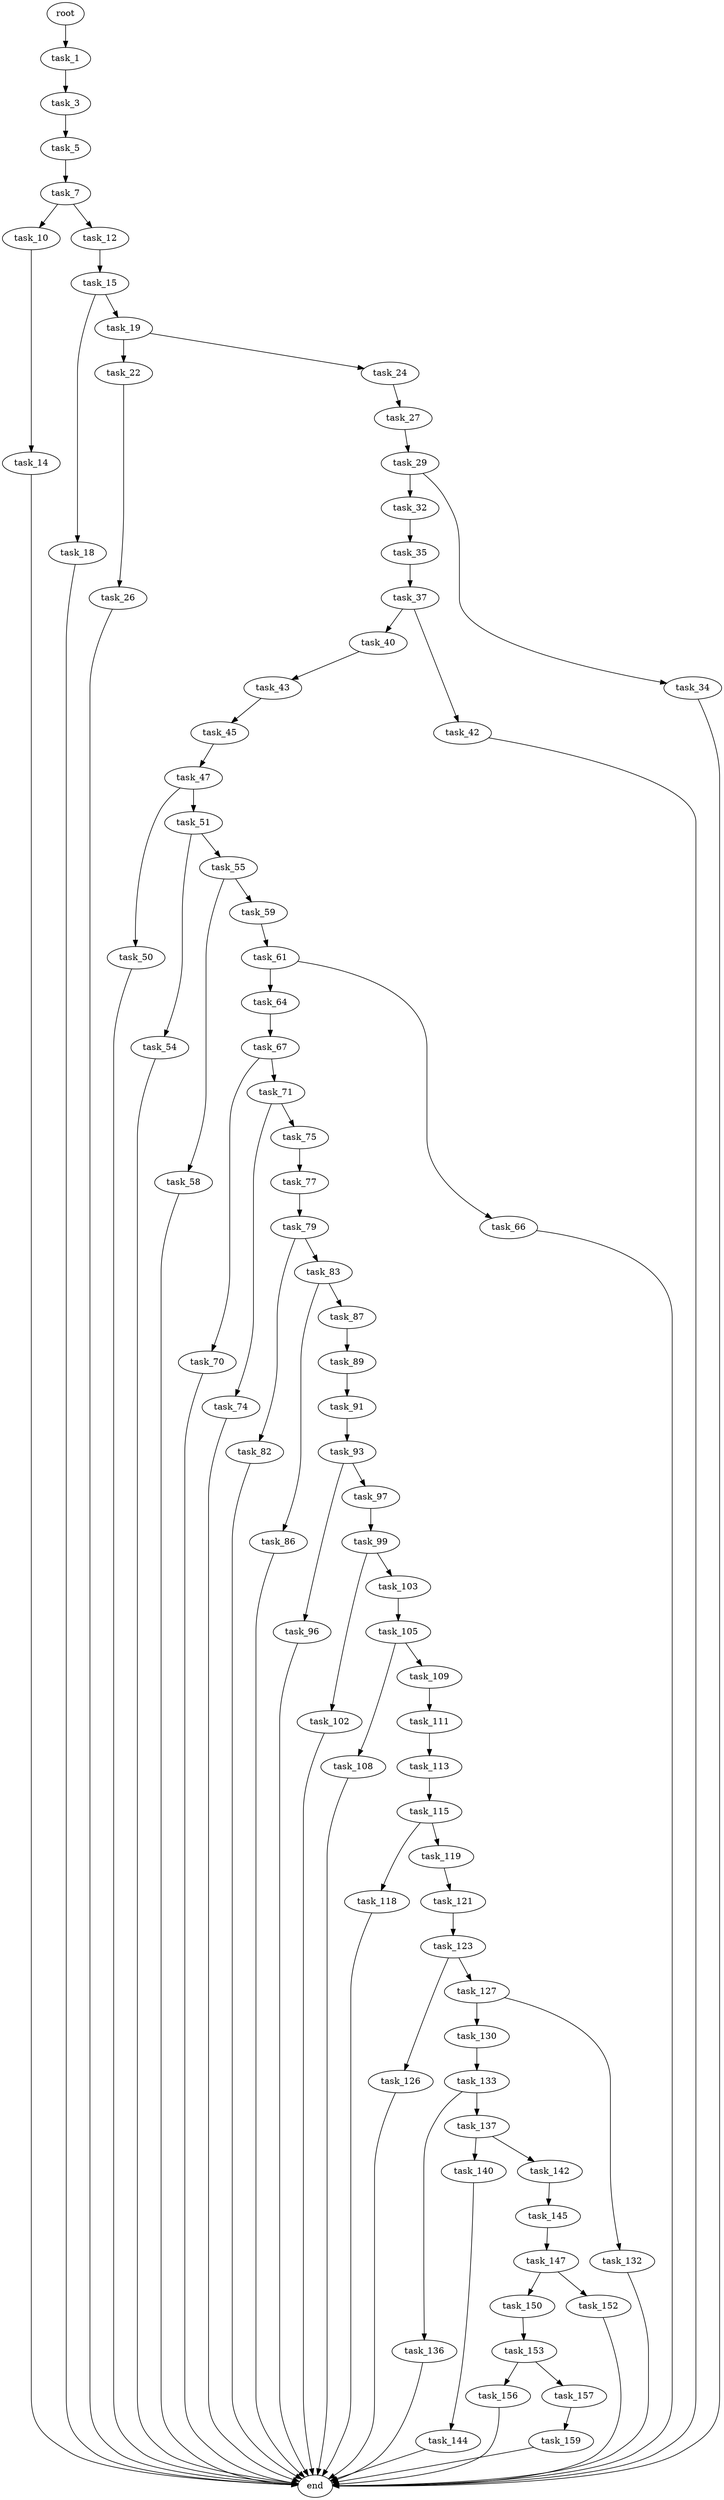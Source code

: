 digraph G {
  root [size="0.000000"];
  task_1 [size="9255218674.000000"];
  task_3 [size="54677659777.000000"];
  task_5 [size="8589934592.000000"];
  task_7 [size="113584088821.000000"];
  task_10 [size="29992190928.000000"];
  task_12 [size="405637670537.000000"];
  task_14 [size="68719476736.000000"];
  task_15 [size="134217728000.000000"];
  end [size="0.000000"];
  task_18 [size="121231894888.000000"];
  task_19 [size="112099457699.000000"];
  task_22 [size="3568718556.000000"];
  task_24 [size="31604262078.000000"];
  task_26 [size="3020702464.000000"];
  task_27 [size="28991029248.000000"];
  task_29 [size="28991029248.000000"];
  task_32 [size="28991029248.000000"];
  task_34 [size="16906720329.000000"];
  task_35 [size="782757789696.000000"];
  task_37 [size="21306708797.000000"];
  task_40 [size="129274038288.000000"];
  task_42 [size="192338154480.000000"];
  task_43 [size="134217728000.000000"];
  task_45 [size="28991029248.000000"];
  task_47 [size="16313979474.000000"];
  task_50 [size="549755813888.000000"];
  task_51 [size="71775033135.000000"];
  task_54 [size="2292827464.000000"];
  task_55 [size="988544528.000000"];
  task_58 [size="34531205097.000000"];
  task_59 [size="752732640685.000000"];
  task_61 [size="15926625840.000000"];
  task_64 [size="478899586945.000000"];
  task_66 [size="6699809810.000000"];
  task_67 [size="1073741824000.000000"];
  task_70 [size="1555746369.000000"];
  task_71 [size="642186262653.000000"];
  task_74 [size="28991029248.000000"];
  task_75 [size="257647575989.000000"];
  task_77 [size="7503863095.000000"];
  task_79 [size="184229677931.000000"];
  task_82 [size="549755813888.000000"];
  task_83 [size="27821332836.000000"];
  task_86 [size="134217728000.000000"];
  task_87 [size="14992313207.000000"];
  task_89 [size="38747045588.000000"];
  task_91 [size="368293445632.000000"];
  task_93 [size="8589934592.000000"];
  task_96 [size="51125022469.000000"];
  task_97 [size="193361886084.000000"];
  task_99 [size="782757789696.000000"];
  task_102 [size="6590836796.000000"];
  task_103 [size="134217728000.000000"];
  task_105 [size="549755813888.000000"];
  task_108 [size="8730963775.000000"];
  task_109 [size="28991029248.000000"];
  task_111 [size="27732409999.000000"];
  task_113 [size="368293445632.000000"];
  task_115 [size="11479408541.000000"];
  task_118 [size="21555627106.000000"];
  task_119 [size="379868266020.000000"];
  task_121 [size="507408755.000000"];
  task_123 [size="81411836558.000000"];
  task_126 [size="156564815424.000000"];
  task_127 [size="231928233984.000000"];
  task_130 [size="134217728000.000000"];
  task_132 [size="50958431366.000000"];
  task_133 [size="2256686748.000000"];
  task_136 [size="324013552148.000000"];
  task_137 [size="38950992353.000000"];
  task_140 [size="105867894675.000000"];
  task_142 [size="134217728000.000000"];
  task_144 [size="10056912219.000000"];
  task_145 [size="28991029248.000000"];
  task_147 [size="15552848878.000000"];
  task_150 [size="1073741824000.000000"];
  task_152 [size="8589934592.000000"];
  task_153 [size="134217728000.000000"];
  task_156 [size="549755813888.000000"];
  task_157 [size="153324453516.000000"];
  task_159 [size="13240070836.000000"];

  root -> task_1 [size="1.000000"];
  task_1 -> task_3 [size="209715200.000000"];
  task_3 -> task_5 [size="75497472.000000"];
  task_5 -> task_7 [size="33554432.000000"];
  task_7 -> task_10 [size="209715200.000000"];
  task_7 -> task_12 [size="209715200.000000"];
  task_10 -> task_14 [size="838860800.000000"];
  task_12 -> task_15 [size="411041792.000000"];
  task_14 -> end [size="1.000000"];
  task_15 -> task_18 [size="209715200.000000"];
  task_15 -> task_19 [size="209715200.000000"];
  task_18 -> end [size="1.000000"];
  task_19 -> task_22 [size="301989888.000000"];
  task_19 -> task_24 [size="301989888.000000"];
  task_22 -> task_26 [size="75497472.000000"];
  task_24 -> task_27 [size="536870912.000000"];
  task_26 -> end [size="1.000000"];
  task_27 -> task_29 [size="75497472.000000"];
  task_29 -> task_32 [size="75497472.000000"];
  task_29 -> task_34 [size="75497472.000000"];
  task_32 -> task_35 [size="75497472.000000"];
  task_34 -> end [size="1.000000"];
  task_35 -> task_37 [size="679477248.000000"];
  task_37 -> task_40 [size="411041792.000000"];
  task_37 -> task_42 [size="411041792.000000"];
  task_40 -> task_43 [size="134217728.000000"];
  task_42 -> end [size="1.000000"];
  task_43 -> task_45 [size="209715200.000000"];
  task_45 -> task_47 [size="75497472.000000"];
  task_47 -> task_50 [size="679477248.000000"];
  task_47 -> task_51 [size="679477248.000000"];
  task_50 -> end [size="1.000000"];
  task_51 -> task_54 [size="209715200.000000"];
  task_51 -> task_55 [size="209715200.000000"];
  task_54 -> end [size="1.000000"];
  task_55 -> task_58 [size="33554432.000000"];
  task_55 -> task_59 [size="33554432.000000"];
  task_58 -> end [size="1.000000"];
  task_59 -> task_61 [size="679477248.000000"];
  task_61 -> task_64 [size="679477248.000000"];
  task_61 -> task_66 [size="679477248.000000"];
  task_64 -> task_67 [size="301989888.000000"];
  task_66 -> end [size="1.000000"];
  task_67 -> task_70 [size="838860800.000000"];
  task_67 -> task_71 [size="838860800.000000"];
  task_70 -> end [size="1.000000"];
  task_71 -> task_74 [size="838860800.000000"];
  task_71 -> task_75 [size="838860800.000000"];
  task_74 -> end [size="1.000000"];
  task_75 -> task_77 [size="209715200.000000"];
  task_77 -> task_79 [size="134217728.000000"];
  task_79 -> task_82 [size="209715200.000000"];
  task_79 -> task_83 [size="209715200.000000"];
  task_82 -> end [size="1.000000"];
  task_83 -> task_86 [size="134217728.000000"];
  task_83 -> task_87 [size="134217728.000000"];
  task_86 -> end [size="1.000000"];
  task_87 -> task_89 [size="33554432.000000"];
  task_89 -> task_91 [size="679477248.000000"];
  task_91 -> task_93 [size="411041792.000000"];
  task_93 -> task_96 [size="33554432.000000"];
  task_93 -> task_97 [size="33554432.000000"];
  task_96 -> end [size="1.000000"];
  task_97 -> task_99 [size="134217728.000000"];
  task_99 -> task_102 [size="679477248.000000"];
  task_99 -> task_103 [size="679477248.000000"];
  task_102 -> end [size="1.000000"];
  task_103 -> task_105 [size="209715200.000000"];
  task_105 -> task_108 [size="536870912.000000"];
  task_105 -> task_109 [size="536870912.000000"];
  task_108 -> end [size="1.000000"];
  task_109 -> task_111 [size="75497472.000000"];
  task_111 -> task_113 [size="33554432.000000"];
  task_113 -> task_115 [size="411041792.000000"];
  task_115 -> task_118 [size="411041792.000000"];
  task_115 -> task_119 [size="411041792.000000"];
  task_118 -> end [size="1.000000"];
  task_119 -> task_121 [size="679477248.000000"];
  task_121 -> task_123 [size="33554432.000000"];
  task_123 -> task_126 [size="75497472.000000"];
  task_123 -> task_127 [size="75497472.000000"];
  task_126 -> end [size="1.000000"];
  task_127 -> task_130 [size="301989888.000000"];
  task_127 -> task_132 [size="301989888.000000"];
  task_130 -> task_133 [size="209715200.000000"];
  task_132 -> end [size="1.000000"];
  task_133 -> task_136 [size="134217728.000000"];
  task_133 -> task_137 [size="134217728.000000"];
  task_136 -> end [size="1.000000"];
  task_137 -> task_140 [size="838860800.000000"];
  task_137 -> task_142 [size="838860800.000000"];
  task_140 -> task_144 [size="209715200.000000"];
  task_142 -> task_145 [size="209715200.000000"];
  task_144 -> end [size="1.000000"];
  task_145 -> task_147 [size="75497472.000000"];
  task_147 -> task_150 [size="838860800.000000"];
  task_147 -> task_152 [size="838860800.000000"];
  task_150 -> task_153 [size="838860800.000000"];
  task_152 -> end [size="1.000000"];
  task_153 -> task_156 [size="209715200.000000"];
  task_153 -> task_157 [size="209715200.000000"];
  task_156 -> end [size="1.000000"];
  task_157 -> task_159 [size="134217728.000000"];
  task_159 -> end [size="1.000000"];
}
